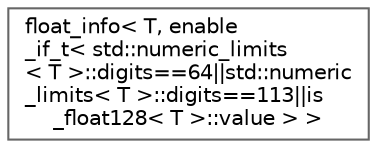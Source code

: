 digraph "类继承关系图"
{
 // LATEX_PDF_SIZE
  bgcolor="transparent";
  edge [fontname=Helvetica,fontsize=10,labelfontname=Helvetica,labelfontsize=10];
  node [fontname=Helvetica,fontsize=10,shape=box,height=0.2,width=0.4];
  rankdir="LR";
  Node0 [id="Node000000",label="float_info\< T, enable\l_if_t\< std::numeric_limits\l\< T \>::digits==64\|\|std::numeric\l_limits\< T \>::digits==113\|\|is\l_float128\< T \>::value \> \>",height=0.2,width=0.4,color="grey40", fillcolor="white", style="filled",URL="$structdetail_1_1dragonbox_1_1float__info_3_01_t_00_01enable__if__t_3_01std_1_1numeric__limits_3_56700b8c54532473c108e77cbed6fae3.html",tooltip=" "];
}
